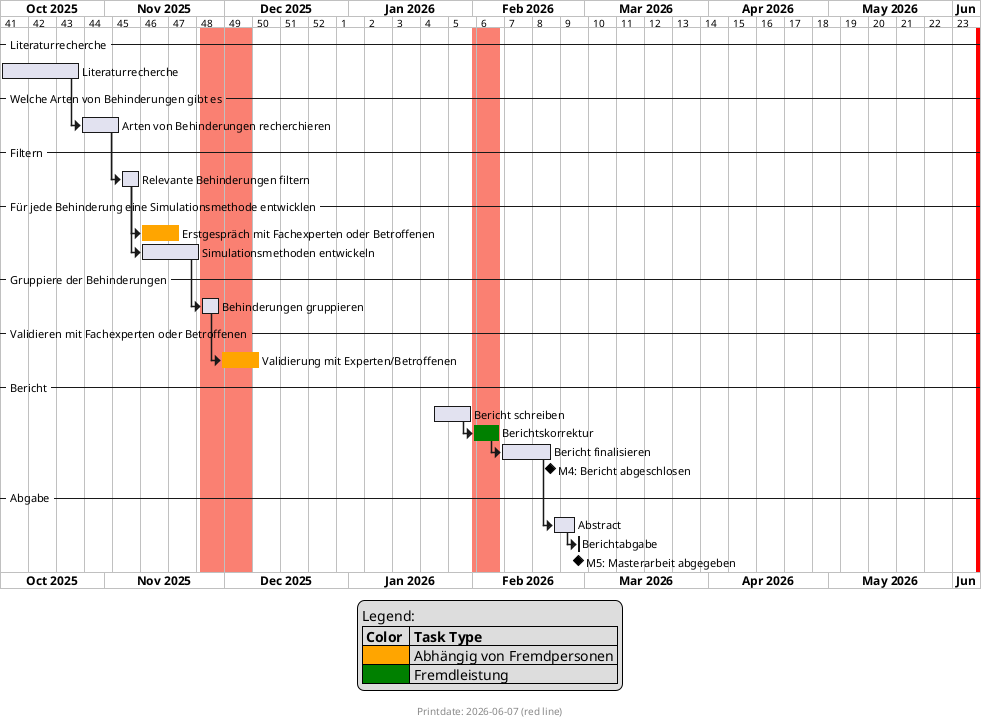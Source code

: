 @startgantt Zeitplan Masterarbeit
' SETUP
printscale weekly
today is colored in red
Project starts 2025-10-06

footer Printdate: %date("YYYY-MM-dd") (red line)
 
' HOLIDAYS
2025-11-25 to 2025-12-07 are named [Ferien]
2025-11-25 to 2025-12-07 are colored in salmon

2026-02-01 to 2026-02-07 are named [Skilager]
2026-02-01 to 2026-02-07 are colored in salmon
'2026-02-01 to 2026-02-07 is closed 

-- Literaturrecherche --
[Literaturrecherche] starts at 2025-10-06 and requires 20 days

-- Welche Arten von Behinderungen gibt es --
[Arten von Behinderungen recherchieren] starts at [Literaturrecherche]'s end and requires 10 days

-- Filtern --
[Relevante Behinderungen filtern] starts at [Arten von Behinderungen recherchieren]'s end and requires 5 days

-- Für jede Behinderung eine Simulationsmethode entwicklen --
[Erstgespräch mit Fachexperten oder Betroffenen] starts at [Relevante Behinderungen filtern]'s end and requires 10 days and is colored in orange
[Simulationsmethoden entwickeln] starts at [Relevante Behinderungen filtern]'s end and requires 15 days

-- Gruppiere der Behinderungen --
[Behinderungen gruppieren] starts at [Simulationsmethoden entwickeln]'s end and requires 5 days


-- Validieren mit Fachexperten oder Betroffenen --
[Validierung mit Experten/Betroffenen] starts at [Behinderungen gruppieren]'s end and requires 10 days and is colored in orange

-- Bericht --
[Bericht schreiben] starts at 2026-01-22 and requires 10 days
then [Berichtskorrektur] starts at 2026-02-01 and ends at 2026-02-07 and is colored in Green

then [Bericht finalisieren] starts at 2026-02-08 and requires 13 days
[M4: Bericht abgeschlosen] happens at [Bericht finalisieren]'s end

-- Abgabe --
[Abstract] starts at [Bericht finalisieren]'s end and requires 6 days
[Berichtabgabe] starts at [Abstract]'s end and requires 1 days
[M5: Masterarbeit abgegeben] happens 2026-02-27

legend
Legend:
|= Color  |= Task Type                 |
|<#orange>| Abhängig von Fremdpersonen |
|<#green> | Fremdleistung              |
end legend

@endgantt